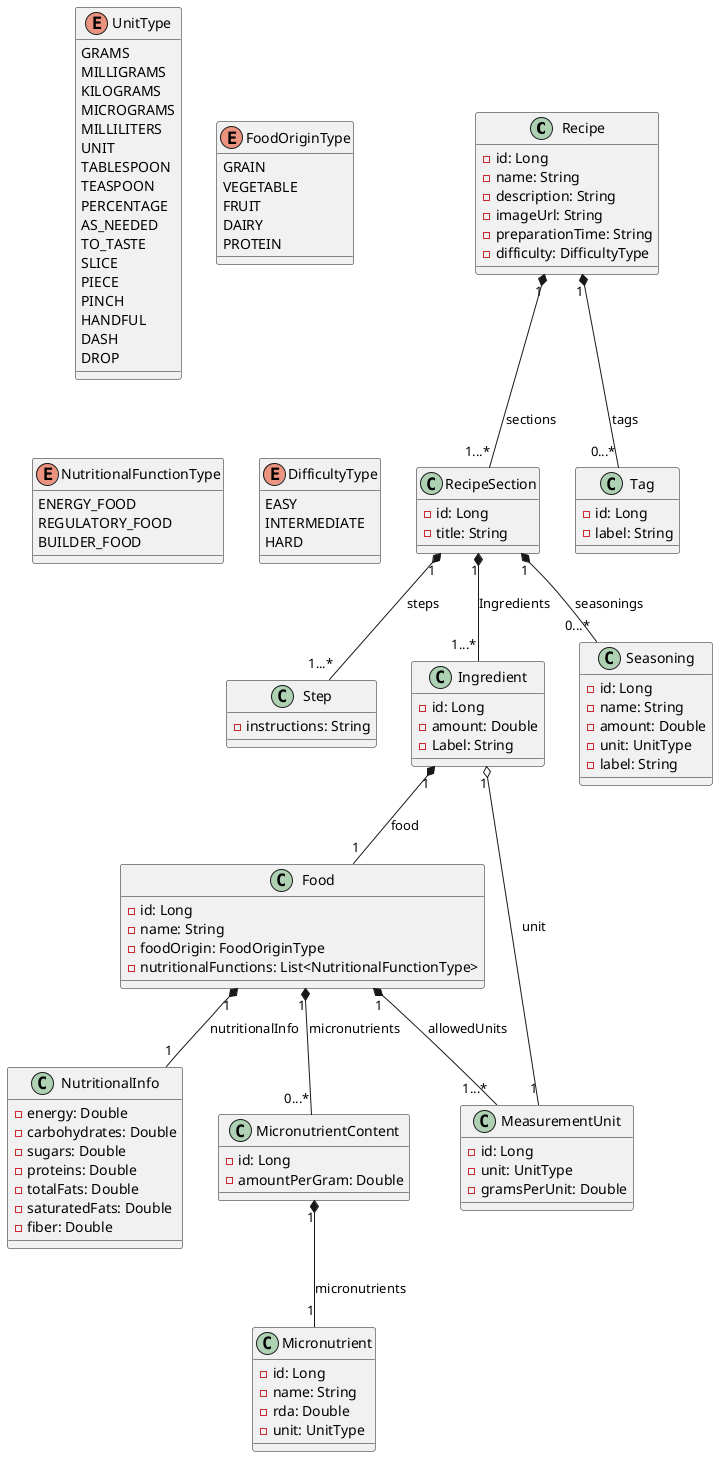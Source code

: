 @startuml

class Recipe {
    - id: Long
    - name: String
    - description: String
    - imageUrl: String
    - preparationTime: String
    - difficulty: DifficultyType
}
Recipe "1" *-- "1...*" RecipeSection : sections
Recipe "1" *-- "0...*" Tag : tags

class Tag {
    - id: Long
    - label: String
}

class RecipeSection {
    - id: Long
    - title: String
}
RecipeSection "1" *-- "1...*" Step : steps
RecipeSection "1" *-- "1...*" Ingredient : Ingredients
RecipeSection "1" *-- "0...*" Seasoning : seasonings

class Step {
    - instructions: String
}

class Ingredient {
    - id: Long
    - amount: Double
    - Label: String
}
Ingredient "1" *-- "1" Food : food
Ingredient "1" o-- "1" MeasurementUnit : unit

class Seasoning {
    - id: Long
    - name: String
    - amount: Double
    - unit: UnitType
    - label: String
}

class Food {
    - id: Long
    - name: String
    - foodOrigin: FoodOriginType
    - nutritionalFunctions: List<NutritionalFunctionType>
}
Food "1" *-- "1" NutritionalInfo : nutritionalInfo
Food "1" *-- "1...*" MeasurementUnit : allowedUnits
Food "1" *-- "0...*" MicronutrientContent : micronutrients

class NutritionalInfo {
    - energy: Double
    - carbohydrates: Double
    - sugars: Double
    - proteins: Double
    - totalFats: Double
    - saturatedFats: Double
    - fiber: Double
}

class MicronutrientContent {
    - id: Long
    - amountPerGram: Double
}
MicronutrientContent "1" *-- "1" Micronutrient : micronutrients

class Micronutrient {
    - id: Long
    - name: String
    ' recommendedDietaryAllowance
    - rda: Double
    - unit: UnitType
}

class MeasurementUnit {
    - id: Long
    - unit: UnitType
    - gramsPerUnit: Double
}

enum UnitType {
    GRAMS
    MILLIGRAMS
    KILOGRAMS
    MICROGRAMS
    MILLILITERS
    UNIT
    TABLESPOON
    TEASPOON
    PERCENTAGE
    AS_NEEDED
    TO_TASTE
    SLICE
    PIECE
    PINCH
    HANDFUL
    DASH
    DROP
}

enum FoodOriginType {
    GRAIN
    VEGETABLE
    FRUIT
    DAIRY
    PROTEIN
}

enum NutritionalFunctionType {
    ENERGY_FOOD
    REGULATORY_FOOD
    BUILDER_FOOD
}

enum DifficultyType {
    EASY
    INTERMEDIATE
    HARD
}

@enduml

